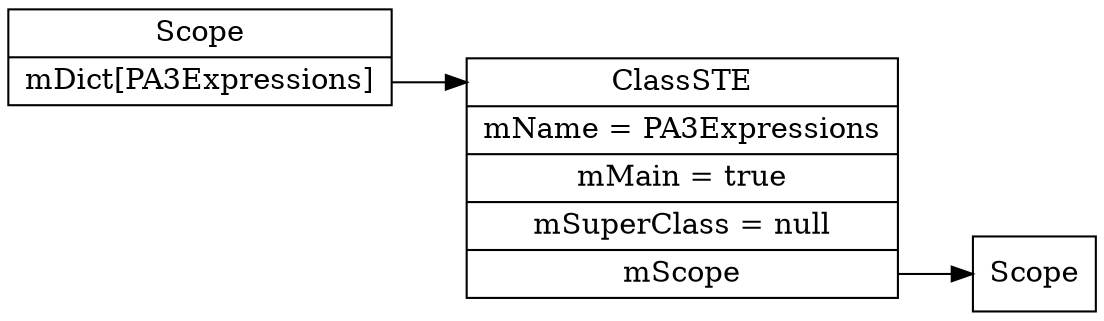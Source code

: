 digraph ASTGraph {
graph [rankdir="LR"];
node [shape=record];
0 [ label=" <f0> Scope | <f1> mDict\[PA3Expressions\] "];
1[ label="  <f0> ClassSTE| <f1> mName = PA3Expressions| <f2> mMain = true| <f3> mSuperClass = null| <f4> mScope "];
0:<f1> -> 1:<f0>
2 [ label=" <f0> Scope "];
1:<f4> -> 2:<f0>
}
